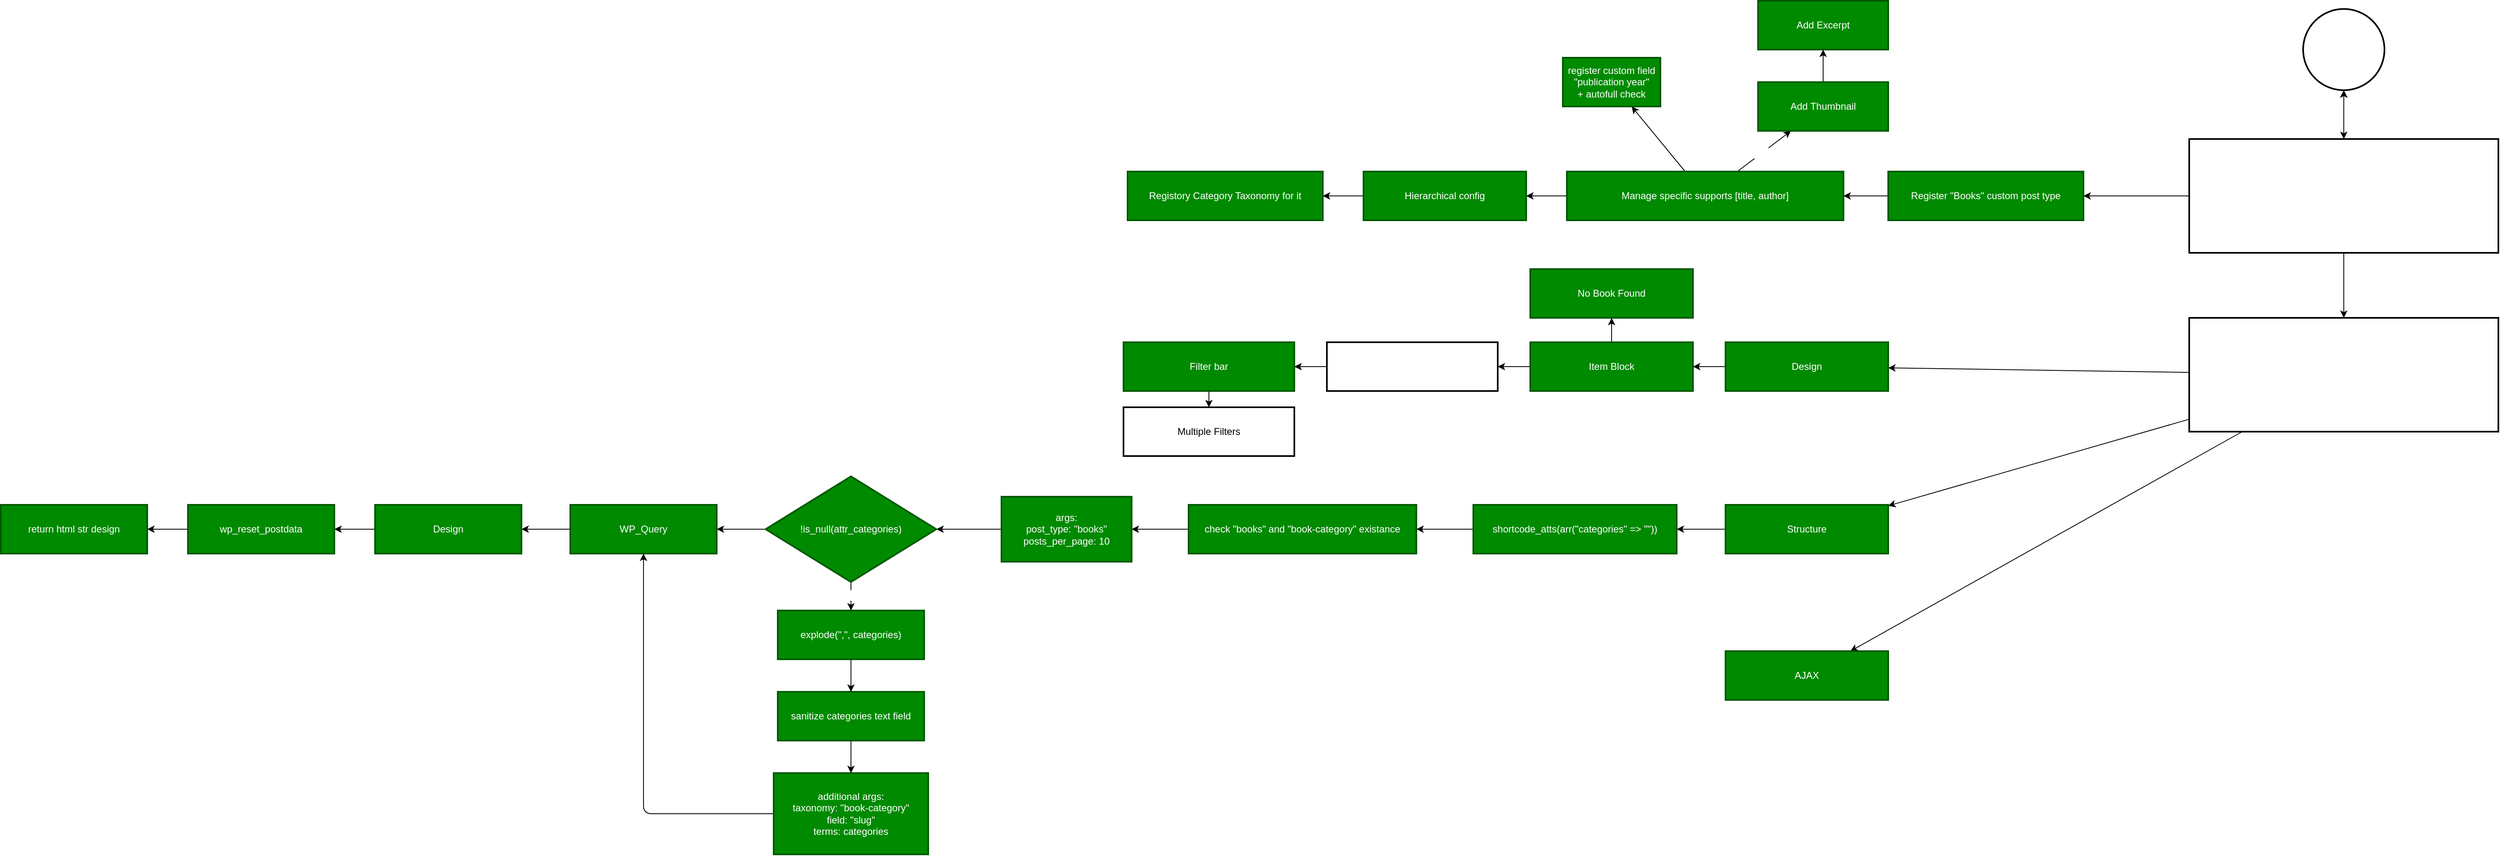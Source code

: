 <mxfile>
    <diagram id="-lICfcMq23BuJoMhSjsL" name="steps">
        <mxGraphModel dx="5016" dy="989" grid="1" gridSize="10" guides="1" tooltips="1" connect="1" arrows="1" fold="1" page="0" pageScale="1" pageWidth="1169" pageHeight="827" math="0" shadow="0">
            <root>
                <mxCell id="0"/>
                <mxCell id="1" parent="0"/>
                <mxCell id="4" value="" style="edgeStyle=none;html=1;fontColor=#FFFFFF;" parent="1" source="2" target="3" edge="1">
                    <mxGeometry relative="1" as="geometry"/>
                </mxCell>
                <mxCell id="2" value="" style="strokeWidth=2;html=1;shape=mxgraph.flowchart.start_2;whiteSpace=wrap;fontColor=#FFFFFF;" parent="1" vertex="1">
                    <mxGeometry x="130" y="60" width="100" height="100" as="geometry"/>
                </mxCell>
                <mxCell id="6" value="" style="edgeStyle=none;html=1;fontColor=#FFFFFF;" parent="1" source="3" target="5" edge="1">
                    <mxGeometry relative="1" as="geometry"/>
                </mxCell>
                <mxCell id="15" value="" style="edgeStyle=none;html=1;fontColor=#FFFFFF;" parent="1" source="3" target="2" edge="1">
                    <mxGeometry relative="1" as="geometry"/>
                </mxCell>
                <mxCell id="16" value="" style="edgeStyle=none;html=1;fontColor=#FFFFFF;" parent="1" source="3" target="2" edge="1">
                    <mxGeometry relative="1" as="geometry"/>
                </mxCell>
                <mxCell id="61" style="edgeStyle=none;html=1;fontColor=#FFFFFF;" parent="1" source="3" target="60" edge="1">
                    <mxGeometry relative="1" as="geometry"/>
                </mxCell>
                <mxCell id="70" value="include" style="edgeLabel;html=1;align=center;verticalAlign=middle;resizable=0;points=[];fontColor=#FFFFFF;" parent="61" vertex="1" connectable="0">
                    <mxGeometry x="0.285" y="-5" relative="1" as="geometry">
                        <mxPoint x="11" y="-4" as="offset"/>
                    </mxGeometry>
                </mxCell>
                <mxCell id="3" value="&quot;Books&quot; post type =&amp;gt; Title, Author, Publication Year&lt;br&gt;+ Categories =&amp;gt; hierarchical taxonomy" style="whiteSpace=wrap;html=1;strokeWidth=2;fontColor=#FFFFFF;" parent="1" vertex="1">
                    <mxGeometry x="-10" y="220" width="380" height="140" as="geometry"/>
                </mxCell>
                <mxCell id="75" style="edgeStyle=none;html=1;fontColor=#FFFFFF;" parent="1" source="5" target="74" edge="1">
                    <mxGeometry relative="1" as="geometry"/>
                </mxCell>
                <mxCell id="77" style="edgeStyle=none;html=1;fontColor=#FFFFFF;" parent="1" source="5" target="76" edge="1">
                    <mxGeometry relative="1" as="geometry"/>
                </mxCell>
                <mxCell id="121" style="html=1;fontColor=#FFFFFF;" parent="1" source="5" target="122" edge="1">
                    <mxGeometry relative="1" as="geometry">
                        <mxPoint x="-424.167" y="800" as="targetPoint"/>
                    </mxGeometry>
                </mxCell>
                <mxCell id="5" value="[book_display] =&amp;gt; display the books by category(filter bar via AJAX)&lt;br&gt;attr(categories) =&amp;gt; comma-separated list of categories to display" style="whiteSpace=wrap;html=1;strokeWidth=2;fontColor=#FFFFFF;" parent="1" vertex="1">
                    <mxGeometry x="-10" y="440" width="380" height="140" as="geometry"/>
                </mxCell>
                <mxCell id="63" style="edgeStyle=none;html=1;fontColor=#FFFFFF;" parent="1" source="60" target="62" edge="1">
                    <mxGeometry relative="1" as="geometry"/>
                </mxCell>
                <mxCell id="60" value="Register &quot;Books&quot; custom post type" style="whiteSpace=wrap;html=1;strokeWidth=2;labelBackgroundColor=none;fillColor=#008a00;strokeColor=#005700;fontColor=#ffffff;" parent="1" vertex="1">
                    <mxGeometry x="-380" y="260" width="240" height="60" as="geometry"/>
                </mxCell>
                <mxCell id="65" style="edgeStyle=none;html=1;fontColor=#FFFFFF;" parent="1" source="62" target="64" edge="1">
                    <mxGeometry relative="1" as="geometry"/>
                </mxCell>
                <mxCell id="71" value="Extend" style="edgeLabel;html=1;align=center;verticalAlign=middle;resizable=0;points=[];fontColor=#FFFFFF;" parent="65" vertex="1" connectable="0">
                    <mxGeometry x="-0.279" y="4" relative="1" as="geometry">
                        <mxPoint x="4" y="-2" as="offset"/>
                    </mxGeometry>
                </mxCell>
                <mxCell id="67" style="edgeStyle=none;html=1;fontColor=#FFFFFF;" parent="1" source="62" target="66" edge="1">
                    <mxGeometry relative="1" as="geometry"/>
                </mxCell>
                <mxCell id="135" value="" style="edgeStyle=none;html=1;fontColor=#FFFFFF;" parent="1" source="62" target="134" edge="1">
                    <mxGeometry relative="1" as="geometry"/>
                </mxCell>
                <mxCell id="62" value="Manage specific supports [title, author]" style="whiteSpace=wrap;html=1;strokeWidth=2;labelBackgroundColor=none;fillColor=#008a00;strokeColor=#005700;fontColor=#ffffff;" parent="1" vertex="1">
                    <mxGeometry x="-775" y="260" width="340" height="60" as="geometry"/>
                </mxCell>
                <mxCell id="133" style="edgeStyle=none;html=1;fontColor=#FFFFFF;" parent="1" source="64" target="132" edge="1">
                    <mxGeometry relative="1" as="geometry"/>
                </mxCell>
                <mxCell id="64" value="Add Thumbnail" style="whiteSpace=wrap;html=1;strokeWidth=2;labelBackgroundColor=none;fillColor=#008a00;strokeColor=#005700;fontColor=#ffffff;" parent="1" vertex="1">
                    <mxGeometry x="-540" y="150" width="160" height="60" as="geometry"/>
                </mxCell>
                <mxCell id="69" style="edgeStyle=none;html=1;fontColor=#FFFFFF;" parent="1" source="66" target="68" edge="1">
                    <mxGeometry relative="1" as="geometry"/>
                </mxCell>
                <mxCell id="66" value="Hierarchical config" style="whiteSpace=wrap;html=1;strokeWidth=2;labelBackgroundColor=none;fillColor=#008a00;strokeColor=#005700;fontColor=#ffffff;" parent="1" vertex="1">
                    <mxGeometry x="-1025" y="260" width="200" height="60" as="geometry"/>
                </mxCell>
                <mxCell id="68" value="Registory Category Taxonomy for it" style="whiteSpace=wrap;html=1;strokeWidth=2;labelBackgroundColor=none;fillColor=#008a00;strokeColor=#005700;fontColor=#ffffff;" parent="1" vertex="1">
                    <mxGeometry x="-1315" y="260" width="240" height="60" as="geometry"/>
                </mxCell>
                <mxCell id="118" style="edgeStyle=orthogonalEdgeStyle;html=1;fontColor=#FFFFFF;" parent="1" source="74" target="117" edge="1">
                    <mxGeometry relative="1" as="geometry"/>
                </mxCell>
                <mxCell id="74" value="Design" style="whiteSpace=wrap;html=1;strokeWidth=2;labelBackgroundColor=none;fillColor=#008a00;fontColor=#ffffff;strokeColor=#005700;" parent="1" vertex="1">
                    <mxGeometry x="-580" y="470" width="200" height="60" as="geometry"/>
                </mxCell>
                <mxCell id="79" style="edgeStyle=none;html=1;fontColor=#FFFFFF;" parent="1" source="76" target="78" edge="1">
                    <mxGeometry relative="1" as="geometry"/>
                </mxCell>
                <mxCell id="76" value="Structure" style="whiteSpace=wrap;html=1;strokeWidth=2;labelBackgroundColor=none;fontColor=#ffffff;fillColor=#008a00;strokeColor=#005700;" parent="1" vertex="1">
                    <mxGeometry x="-580" y="670" width="200" height="60" as="geometry"/>
                </mxCell>
                <mxCell id="85" style="edgeStyle=none;html=1;fontColor=#FFFFFF;" parent="1" source="78" target="88" edge="1">
                    <mxGeometry relative="1" as="geometry">
                        <mxPoint x="-1140" y="700" as="targetPoint"/>
                    </mxGeometry>
                </mxCell>
                <mxCell id="78" value="shortcode_atts(arr(&quot;categories&quot; =&amp;gt; &quot;&quot;))" style="whiteSpace=wrap;html=1;strokeWidth=2;labelBackgroundColor=none;fontColor=#ffffff;fillColor=#008a00;strokeColor=#005700;" parent="1" vertex="1">
                    <mxGeometry x="-890" y="670" width="250" height="60" as="geometry"/>
                </mxCell>
                <mxCell id="91" style="edgeStyle=none;html=1;fontColor=#FFFFFF;" parent="1" source="88" target="90" edge="1">
                    <mxGeometry relative="1" as="geometry"/>
                </mxCell>
                <mxCell id="88" value="check &quot;books&quot; and &quot;book-category&quot; existance" style="whiteSpace=wrap;html=1;strokeWidth=2;labelBackgroundColor=none;fontColor=#ffffff;fillColor=#008a00;strokeColor=#005700;" parent="1" vertex="1">
                    <mxGeometry x="-1240" y="670" width="280" height="60" as="geometry"/>
                </mxCell>
                <mxCell id="95" value="" style="edgeStyle=none;html=1;fontColor=#FFFFFF;" parent="1" source="90" target="94" edge="1">
                    <mxGeometry relative="1" as="geometry"/>
                </mxCell>
                <mxCell id="90" value="args:&lt;br&gt;post_type: &quot;books&quot;&lt;br&gt;posts_per_page: 10" style="whiteSpace=wrap;html=1;strokeWidth=2;labelBackgroundColor=none;fontColor=#ffffff;fillColor=#008a00;strokeColor=#005700;" parent="1" vertex="1">
                    <mxGeometry x="-1470" y="660" width="160" height="80" as="geometry"/>
                </mxCell>
                <mxCell id="116" style="edgeStyle=orthogonalEdgeStyle;html=1;fontColor=#FFFFFF;" parent="1" source="92" target="115" edge="1">
                    <mxGeometry relative="1" as="geometry"/>
                </mxCell>
                <mxCell id="92" value="Pagination" style="whiteSpace=wrap;html=1;strokeWidth=2;labelBackgroundColor=none;fontColor=#FFFFFF;" parent="1" vertex="1">
                    <mxGeometry x="-1070" y="470" width="210" height="60" as="geometry"/>
                </mxCell>
                <mxCell id="97" style="edgeStyle=none;html=1;fontColor=#FFFFFF;" parent="1" source="94" target="107" edge="1">
                    <mxGeometry relative="1" as="geometry">
                        <mxPoint x="-1805" y="700" as="targetPoint"/>
                    </mxGeometry>
                </mxCell>
                <mxCell id="110" value="continue" style="edgeLabel;html=1;align=center;verticalAlign=middle;resizable=0;points=[];fontColor=#FFFFFF;" parent="97" vertex="1" connectable="0">
                    <mxGeometry x="-0.316" y="2" relative="1" as="geometry">
                        <mxPoint x="-9" y="-12" as="offset"/>
                    </mxGeometry>
                </mxCell>
                <mxCell id="104" style="edgeStyle=none;html=1;fontColor=#FFFFFF;" parent="1" source="94" target="101" edge="1">
                    <mxGeometry relative="1" as="geometry"/>
                </mxCell>
                <mxCell id="109" value="true" style="edgeLabel;html=1;align=center;verticalAlign=middle;resizable=0;points=[];fontColor=#FFFFFF;" parent="104" vertex="1" connectable="0">
                    <mxGeometry x="0.468" relative="1" as="geometry">
                        <mxPoint y="-10" as="offset"/>
                    </mxGeometry>
                </mxCell>
                <mxCell id="94" value="!is_null(attr_categories)" style="rhombus;whiteSpace=wrap;html=1;fontColor=#ffffff;strokeWidth=2;labelBackgroundColor=none;fillColor=#008a00;strokeColor=#005700;" parent="1" vertex="1">
                    <mxGeometry x="-1760" y="635" width="210" height="130" as="geometry"/>
                </mxCell>
                <mxCell id="108" style="edgeStyle=orthogonalEdgeStyle;html=1;fontColor=#FFFFFF;" parent="1" source="99" target="107" edge="1">
                    <mxGeometry relative="1" as="geometry"/>
                </mxCell>
                <mxCell id="99" value="additional args:&lt;br&gt;taxonomy: &quot;book-category&quot;&lt;br&gt;field: &quot;slug&quot;&lt;br&gt;terms: categories" style="whiteSpace=wrap;html=1;strokeWidth=2;labelBackgroundColor=none;fontColor=#ffffff;fillColor=#008a00;strokeColor=#005700;" parent="1" vertex="1">
                    <mxGeometry x="-1750" y="1000" width="190" height="100" as="geometry"/>
                </mxCell>
                <mxCell id="106" style="edgeStyle=none;html=1;fontColor=#FFFFFF;" parent="1" source="100" target="99" edge="1">
                    <mxGeometry relative="1" as="geometry"/>
                </mxCell>
                <mxCell id="100" value="sanitize categories&amp;nbsp;text field" style="whiteSpace=wrap;html=1;strokeWidth=2;labelBackgroundColor=none;fontColor=#ffffff;fillColor=#008a00;strokeColor=#005700;" parent="1" vertex="1">
                    <mxGeometry x="-1745" y="900" width="180" height="60" as="geometry"/>
                </mxCell>
                <mxCell id="105" style="edgeStyle=none;html=1;fontColor=#FFFFFF;" parent="1" source="101" target="100" edge="1">
                    <mxGeometry relative="1" as="geometry"/>
                </mxCell>
                <mxCell id="101" value="explode(&quot;,&quot;, categories)" style="whiteSpace=wrap;html=1;strokeWidth=2;labelBackgroundColor=none;fontColor=#ffffff;fillColor=#008a00;strokeColor=#005700;" parent="1" vertex="1">
                    <mxGeometry x="-1745" y="800" width="180" height="60" as="geometry"/>
                </mxCell>
                <mxCell id="112" style="edgeStyle=orthogonalEdgeStyle;html=1;fontColor=#FFFFFF;" parent="1" source="107" target="111" edge="1">
                    <mxGeometry relative="1" as="geometry"/>
                </mxCell>
                <mxCell id="107" value="WP_Query" style="whiteSpace=wrap;html=1;strokeWidth=2;labelBackgroundColor=none;fontColor=#ffffff;fillColor=#008a00;strokeColor=#005700;" parent="1" vertex="1">
                    <mxGeometry x="-2000" y="670" width="180" height="60" as="geometry"/>
                </mxCell>
                <mxCell id="114" style="edgeStyle=orthogonalEdgeStyle;html=1;fontColor=#FFFFFF;" parent="1" source="111" target="113" edge="1">
                    <mxGeometry relative="1" as="geometry"/>
                </mxCell>
                <mxCell id="111" value="Design" style="whiteSpace=wrap;html=1;strokeWidth=2;labelBackgroundColor=none;fontColor=#ffffff;fillColor=#008a00;strokeColor=#005700;" parent="1" vertex="1">
                    <mxGeometry x="-2240" y="670" width="180" height="60" as="geometry"/>
                </mxCell>
                <mxCell id="124" style="edgeStyle=none;html=1;fontColor=#FFFFFF;" parent="1" source="113" target="123" edge="1">
                    <mxGeometry relative="1" as="geometry"/>
                </mxCell>
                <mxCell id="113" value="wp_reset_postdata" style="whiteSpace=wrap;html=1;strokeWidth=2;labelBackgroundColor=none;fontColor=#ffffff;fillColor=#008a00;strokeColor=#005700;" parent="1" vertex="1">
                    <mxGeometry x="-2470" y="670" width="180" height="60" as="geometry"/>
                </mxCell>
                <mxCell id="143" style="edgeStyle=none;html=1;fontColor=#FFFFFF;" edge="1" parent="1" source="115" target="142">
                    <mxGeometry relative="1" as="geometry"/>
                </mxCell>
                <mxCell id="115" value="Filter bar" style="whiteSpace=wrap;html=1;strokeWidth=2;labelBackgroundColor=none;fontColor=#ffffff;fillColor=#008a00;strokeColor=#005700;" parent="1" vertex="1">
                    <mxGeometry x="-1320" y="470" width="210" height="60" as="geometry"/>
                </mxCell>
                <mxCell id="119" style="edgeStyle=orthogonalEdgeStyle;html=1;fontColor=#FFFFFF;" parent="1" source="117" target="92" edge="1">
                    <mxGeometry relative="1" as="geometry"/>
                </mxCell>
                <mxCell id="141" style="edgeStyle=none;html=1;fontColor=#FFFFFF;" parent="1" source="117" target="140" edge="1">
                    <mxGeometry relative="1" as="geometry"/>
                </mxCell>
                <mxCell id="117" value="Item Block" style="whiteSpace=wrap;html=1;strokeWidth=2;labelBackgroundColor=none;fillColor=#008a00;strokeColor=#005700;fontColor=#ffffff;" parent="1" vertex="1">
                    <mxGeometry x="-820" y="470" width="200" height="60" as="geometry"/>
                </mxCell>
                <mxCell id="122" value="AJAX" style="whiteSpace=wrap;html=1;strokeWidth=2;labelBackgroundColor=none;fontColor=#ffffff;fillColor=#008a00;strokeColor=#005700;" parent="1" vertex="1">
                    <mxGeometry x="-580" y="850" width="200" height="60" as="geometry"/>
                </mxCell>
                <mxCell id="123" value="return html str design" style="whiteSpace=wrap;html=1;strokeWidth=2;labelBackgroundColor=none;fontColor=#ffffff;fillColor=#008a00;strokeColor=#005700;" parent="1" vertex="1">
                    <mxGeometry x="-2700" y="670" width="180" height="60" as="geometry"/>
                </mxCell>
                <mxCell id="132" value="Add Excerpt" style="whiteSpace=wrap;html=1;strokeWidth=2;labelBackgroundColor=none;fillColor=#008a00;strokeColor=#005700;fontColor=#ffffff;" parent="1" vertex="1">
                    <mxGeometry x="-540" y="50" width="160" height="60" as="geometry"/>
                </mxCell>
                <mxCell id="134" value="register custom field &quot;publication year&quot;&lt;br&gt;+ autofull check" style="whiteSpace=wrap;html=1;strokeWidth=2;labelBackgroundColor=none;fillColor=#008a00;strokeColor=#005700;fontColor=#ffffff;" parent="1" vertex="1">
                    <mxGeometry x="-780" y="120" width="120" height="60" as="geometry"/>
                </mxCell>
                <mxCell id="140" value="No Book Found" style="whiteSpace=wrap;html=1;strokeWidth=2;labelBackgroundColor=none;fillColor=#008a00;strokeColor=#005700;fontColor=#ffffff;" parent="1" vertex="1">
                    <mxGeometry x="-820" y="380" width="200" height="60" as="geometry"/>
                </mxCell>
                <mxCell id="142" value="Multiple Filters" style="whiteSpace=wrap;html=1;strokeWidth=2;labelBackgroundColor=none;" vertex="1" parent="1">
                    <mxGeometry x="-1320" y="550" width="210" height="60" as="geometry"/>
                </mxCell>
            </root>
        </mxGraphModel>
    </diagram>
</mxfile>